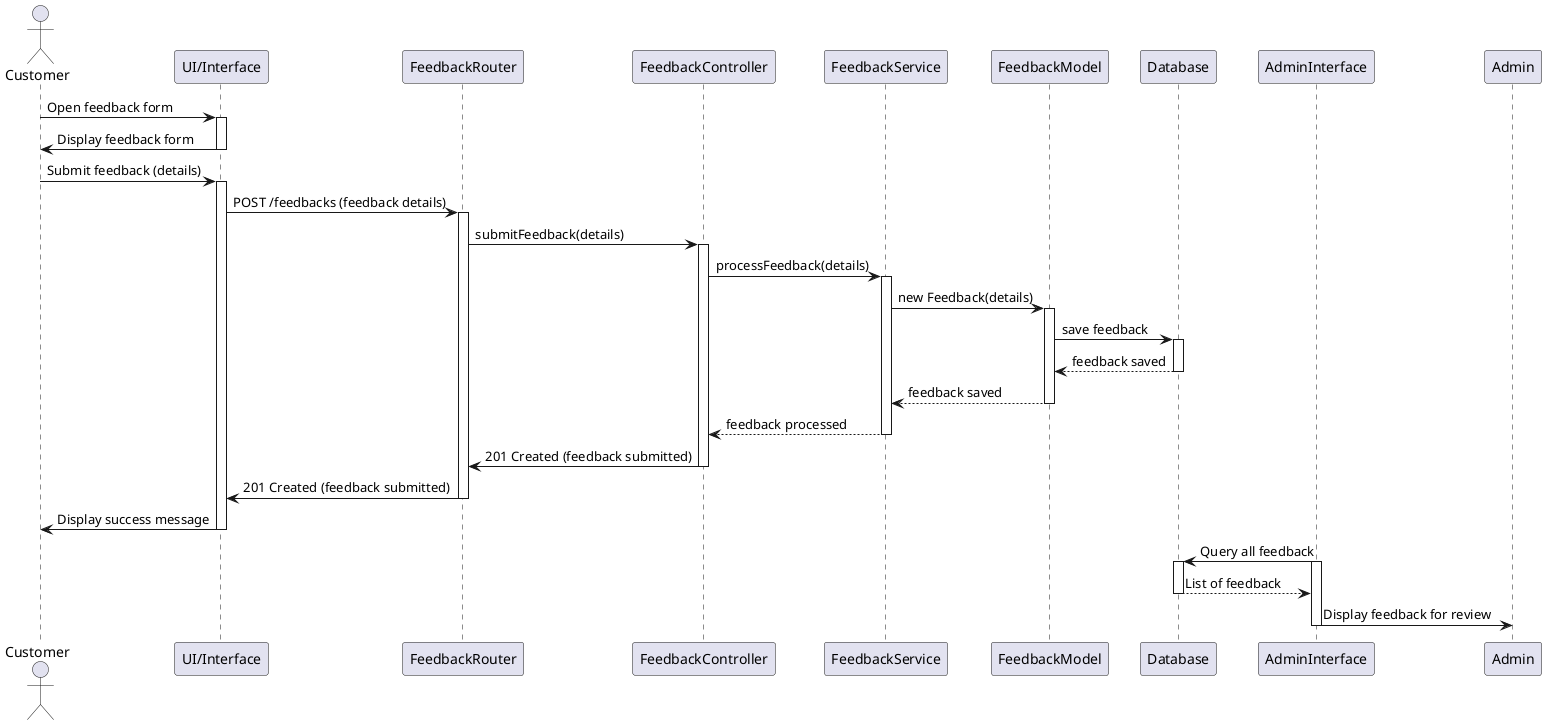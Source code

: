 @startuml
actor Customer
participant "UI/Interface" as UI
participant "FeedbackRouter" as Router
participant "FeedbackController" as Controller
participant "FeedbackService" as Service
participant "FeedbackModel" as FeedbackModel
participant "Database" as DB
participant "AdminInterface" as AdminUI

Customer -> UI: Open feedback form
activate UI
UI -> Customer: Display feedback form
deactivate UI

Customer -> UI: Submit feedback (details)
activate UI
UI -> Router: POST /feedbacks (feedback details)
activate Router
Router -> Controller: submitFeedback(details)
activate Controller
Controller -> Service: processFeedback(details)
activate Service

Service -> FeedbackModel: new Feedback(details)
activate FeedbackModel
FeedbackModel -> DB: save feedback
activate DB
DB --> FeedbackModel: feedback saved
deactivate DB
FeedbackModel --> Service: feedback saved
deactivate FeedbackModel
Service --> Controller: feedback processed
deactivate Service

Controller -> Router: 201 Created (feedback submitted)
deactivate Controller
Router -> UI: 201 Created (feedback submitted)
deactivate Router
UI -> Customer: Display success message
deactivate UI

AdminUI -> DB: Query all feedback
activate AdminUI
activate DB
DB --> AdminUI: List of feedback
deactivate DB
AdminUI -> Admin: Display feedback for review
deactivate AdminUI
@enduml
